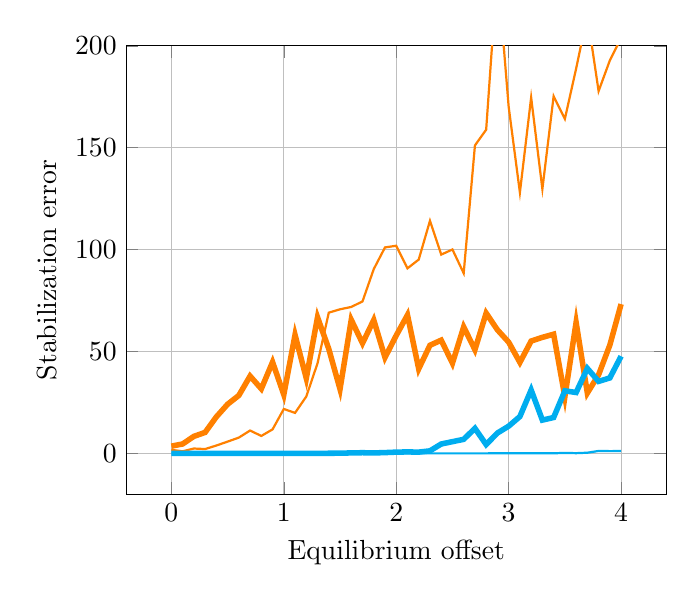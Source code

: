 % Recommended preamble:
\begin{tikzpicture}
\begin{axis}[xmajorgrids, ymajorgrids, xlabel={Equilibrium offset}, ylabel={Stabilization error}, legend pos={north west}, ymax={200}]
    \addplot+[no marks, color={orange}, thick]
        coordinates {
            (0.0,1.741)
            (0.1,1.021)
            (0.2,2.383)
            (0.3,2.129)
            (0.4,3.854)
            (0.5,5.77)
            (0.6,7.743)
            (0.7,11.216)
            (0.8,8.556)
            (0.9,11.775)
            (1.0,21.793)
            (1.1,19.865)
            (1.2,27.912)
            (1.3,44.229)
            (1.4,69.055)
            (1.5,70.706)
            (1.6,71.856)
            (1.7,74.569)
            (1.8,90.416)
            (1.9,101.064)
            (2.0,101.889)
            (2.1,90.815)
            (2.2,95.098)
            (2.3,114.13)
            (2.4,97.542)
            (2.5,100.055)
            (2.6,88.41)
            (2.7,151.104)
            (2.8,158.853)
            (2.9,237.822)
            (3.0,170.136)
            (3.1,127.979)
            (3.2,174.633)
            (3.3,129.716)
            (3.4,175.256)
            (3.5,164.119)
            (3.6,188.789)
            (3.7,214.993)
            (3.8,177.769)
            (3.9,192.836)
            (4.0,203.772)
        }
        ;
    \addplot+[no marks, very thick, color={orange}, line width={2}]
        coordinates {
            (0.0,3.55)
            (0.1,4.622)
            (0.2,8.351)
            (0.3,10.294)
            (0.4,17.924)
            (0.5,24.103)
            (0.6,28.442)
            (0.7,37.935)
            (0.8,31.685)
            (0.9,44.797)
            (1.0,28.822)
            (1.1,58.145)
            (1.2,36.854)
            (1.3,66.774)
            (1.4,51.264)
            (1.5,31.538)
            (1.6,65.533)
            (1.7,54.051)
            (1.8,65.436)
            (1.9,47.06)
            (2.0,57.849)
            (2.1,67.898)
            (2.2,41.484)
            (2.3,53.047)
            (2.4,55.555)
            (2.5,44.264)
            (2.6,62.042)
            (2.7,50.875)
            (2.8,68.825)
            (2.9,60.618)
            (3.0,54.588)
            (3.1,44.639)
            (3.2,55.106)
            (3.3,56.933)
            (3.4,58.476)
            (3.5,27.803)
            (3.6,64.251)
            (3.7,29.615)
            (3.8,38.582)
            (3.9,53.153)
            (4.0,73.248)
        }
        ;
    \addplot+[no marks, color={cyan}, thick]
        coordinates {
            (0.0,0.003)
            (0.1,0.003)
            (0.2,0.003)
            (0.3,0.003)
            (0.4,0.003)
            (0.5,0.003)
            (0.6,0.003)
            (0.7,0.003)
            (0.8,0.003)
            (0.9,0.004)
            (1.0,0.003)
            (1.1,0.004)
            (1.2,0.004)
            (1.3,0.005)
            (1.4,0.005)
            (1.5,0.004)
            (1.6,0.005)
            (1.7,0.005)
            (1.8,0.006)
            (1.9,0.006)
            (2.0,0.006)
            (2.1,0.008)
            (2.2,0.008)
            (2.3,0.008)
            (2.4,0.009)
            (2.5,0.009)
            (2.6,0.01)
            (2.7,0.012)
            (2.8,0.01)
            (2.9,0.028)
            (3.0,0.024)
            (3.1,0.037)
            (3.2,0.039)
            (3.3,0.026)
            (3.4,0.061)
            (3.5,0.215)
            (3.6,0.106)
            (3.7,0.329)
            (3.8,1.192)
            (3.9,1.108)
            (4.0,1.146)
        }
        ;
    \addplot+[no marks, very thick, color={cyan}, line width={2}]
        coordinates {
            (0.0,0.003)
            (0.1,0.003)
            (0.2,0.003)
            (0.3,0.003)
            (0.4,0.004)
            (0.5,0.003)
            (0.6,0.003)
            (0.7,0.004)
            (0.8,0.004)
            (0.9,0.005)
            (1.0,0.006)
            (1.1,0.013)
            (1.2,0.015)
            (1.3,0.048)
            (1.4,0.058)
            (1.5,0.089)
            (1.6,0.236)
            (1.7,0.325)
            (1.8,0.23)
            (1.9,0.384)
            (2.0,0.614)
            (2.1,0.722)
            (2.2,0.619)
            (2.3,1.238)
            (2.4,4.603)
            (2.5,5.756)
            (2.6,6.891)
            (2.7,12.292)
            (2.8,4.331)
            (2.9,9.99)
            (3.0,13.357)
            (3.1,18.089)
            (3.2,31.11)
            (3.3,16.334)
            (3.4,17.606)
            (3.5,30.705)
            (3.6,29.877)
            (3.7,41.685)
            (3.8,35.324)
            (3.9,37.033)
            (4.0,47.666)
        }
        ;
\end{axis}
\end{tikzpicture}

